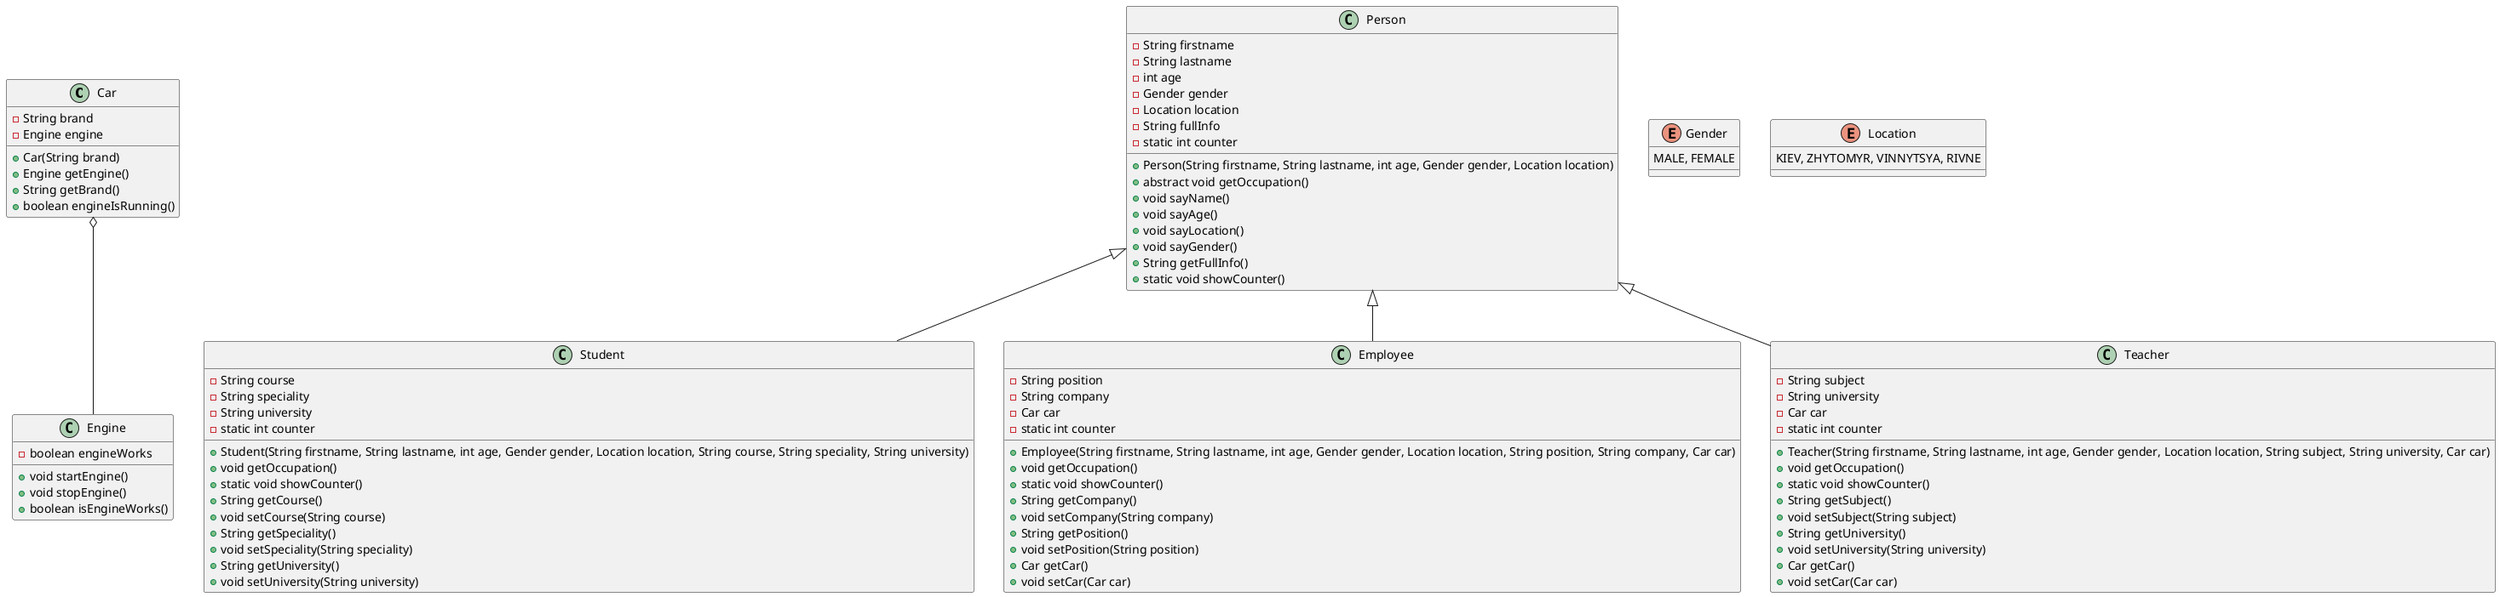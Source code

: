 @startuml

' Основні класи
class Car {
    - String brand
    - Engine engine
    + Car(String brand)
    + Engine getEngine()
    + String getBrand()
    + boolean engineIsRunning()
}

class Engine {
    - boolean engineWorks
    + void startEngine()
    + void stopEngine()
    + boolean isEngineWorks()
}

class Person {
    - String firstname
    - String lastname
    - int age
    - Gender gender
    - Location location
    - String fullInfo
    - static int counter
    + Person(String firstname, String lastname, int age, Gender gender, Location location)
    + abstract void getOccupation()
    + void sayName()
    + void sayAge()
    + void sayLocation()
    + void sayGender()
    + String getFullInfo()
    + static void showCounter()
}

class Student {
    - String course
    - String speciality
    - String university
    - static int counter
    + Student(String firstname, String lastname, int age, Gender gender, Location location, String course, String speciality, String university)
    + void getOccupation()
    + static void showCounter()
    + String getCourse()
    + void setCourse(String course)
    + String getSpeciality()
    + void setSpeciality(String speciality)
    + String getUniversity()
    + void setUniversity(String university)
}

class Employee {
    - String position
    - String company
    - Car car
    - static int counter
    + Employee(String firstname, String lastname, int age, Gender gender, Location location, String position, String company, Car car)
    + void getOccupation()
    + static void showCounter()
    + String getCompany()
    + void setCompany(String company)
    + String getPosition()
    + void setPosition(String position)
    + Car getCar()
    + void setCar(Car car)
}

class Teacher {
    - String subject
    - String university
    - Car car
    - static int counter
    + Teacher(String firstname, String lastname, int age, Gender gender, Location location, String subject, String university, Car car)
    + void getOccupation()
    + static void showCounter()
    + String getSubject()
    + void setSubject(String subject)
    + String getUniversity()
    + void setUniversity(String university)
    + Car getCar()
    + void setCar(Car car)
}


enum Gender {
    MALE, FEMALE
}

enum Location {
    KIEV, ZHYTOMYR, VINNYTSYA, RIVNE
}

' Зв'язки між класами
Person <|-- Student
Person <|-- Employee
Person <|-- Teacher
Car o-- Engine

@enduml
